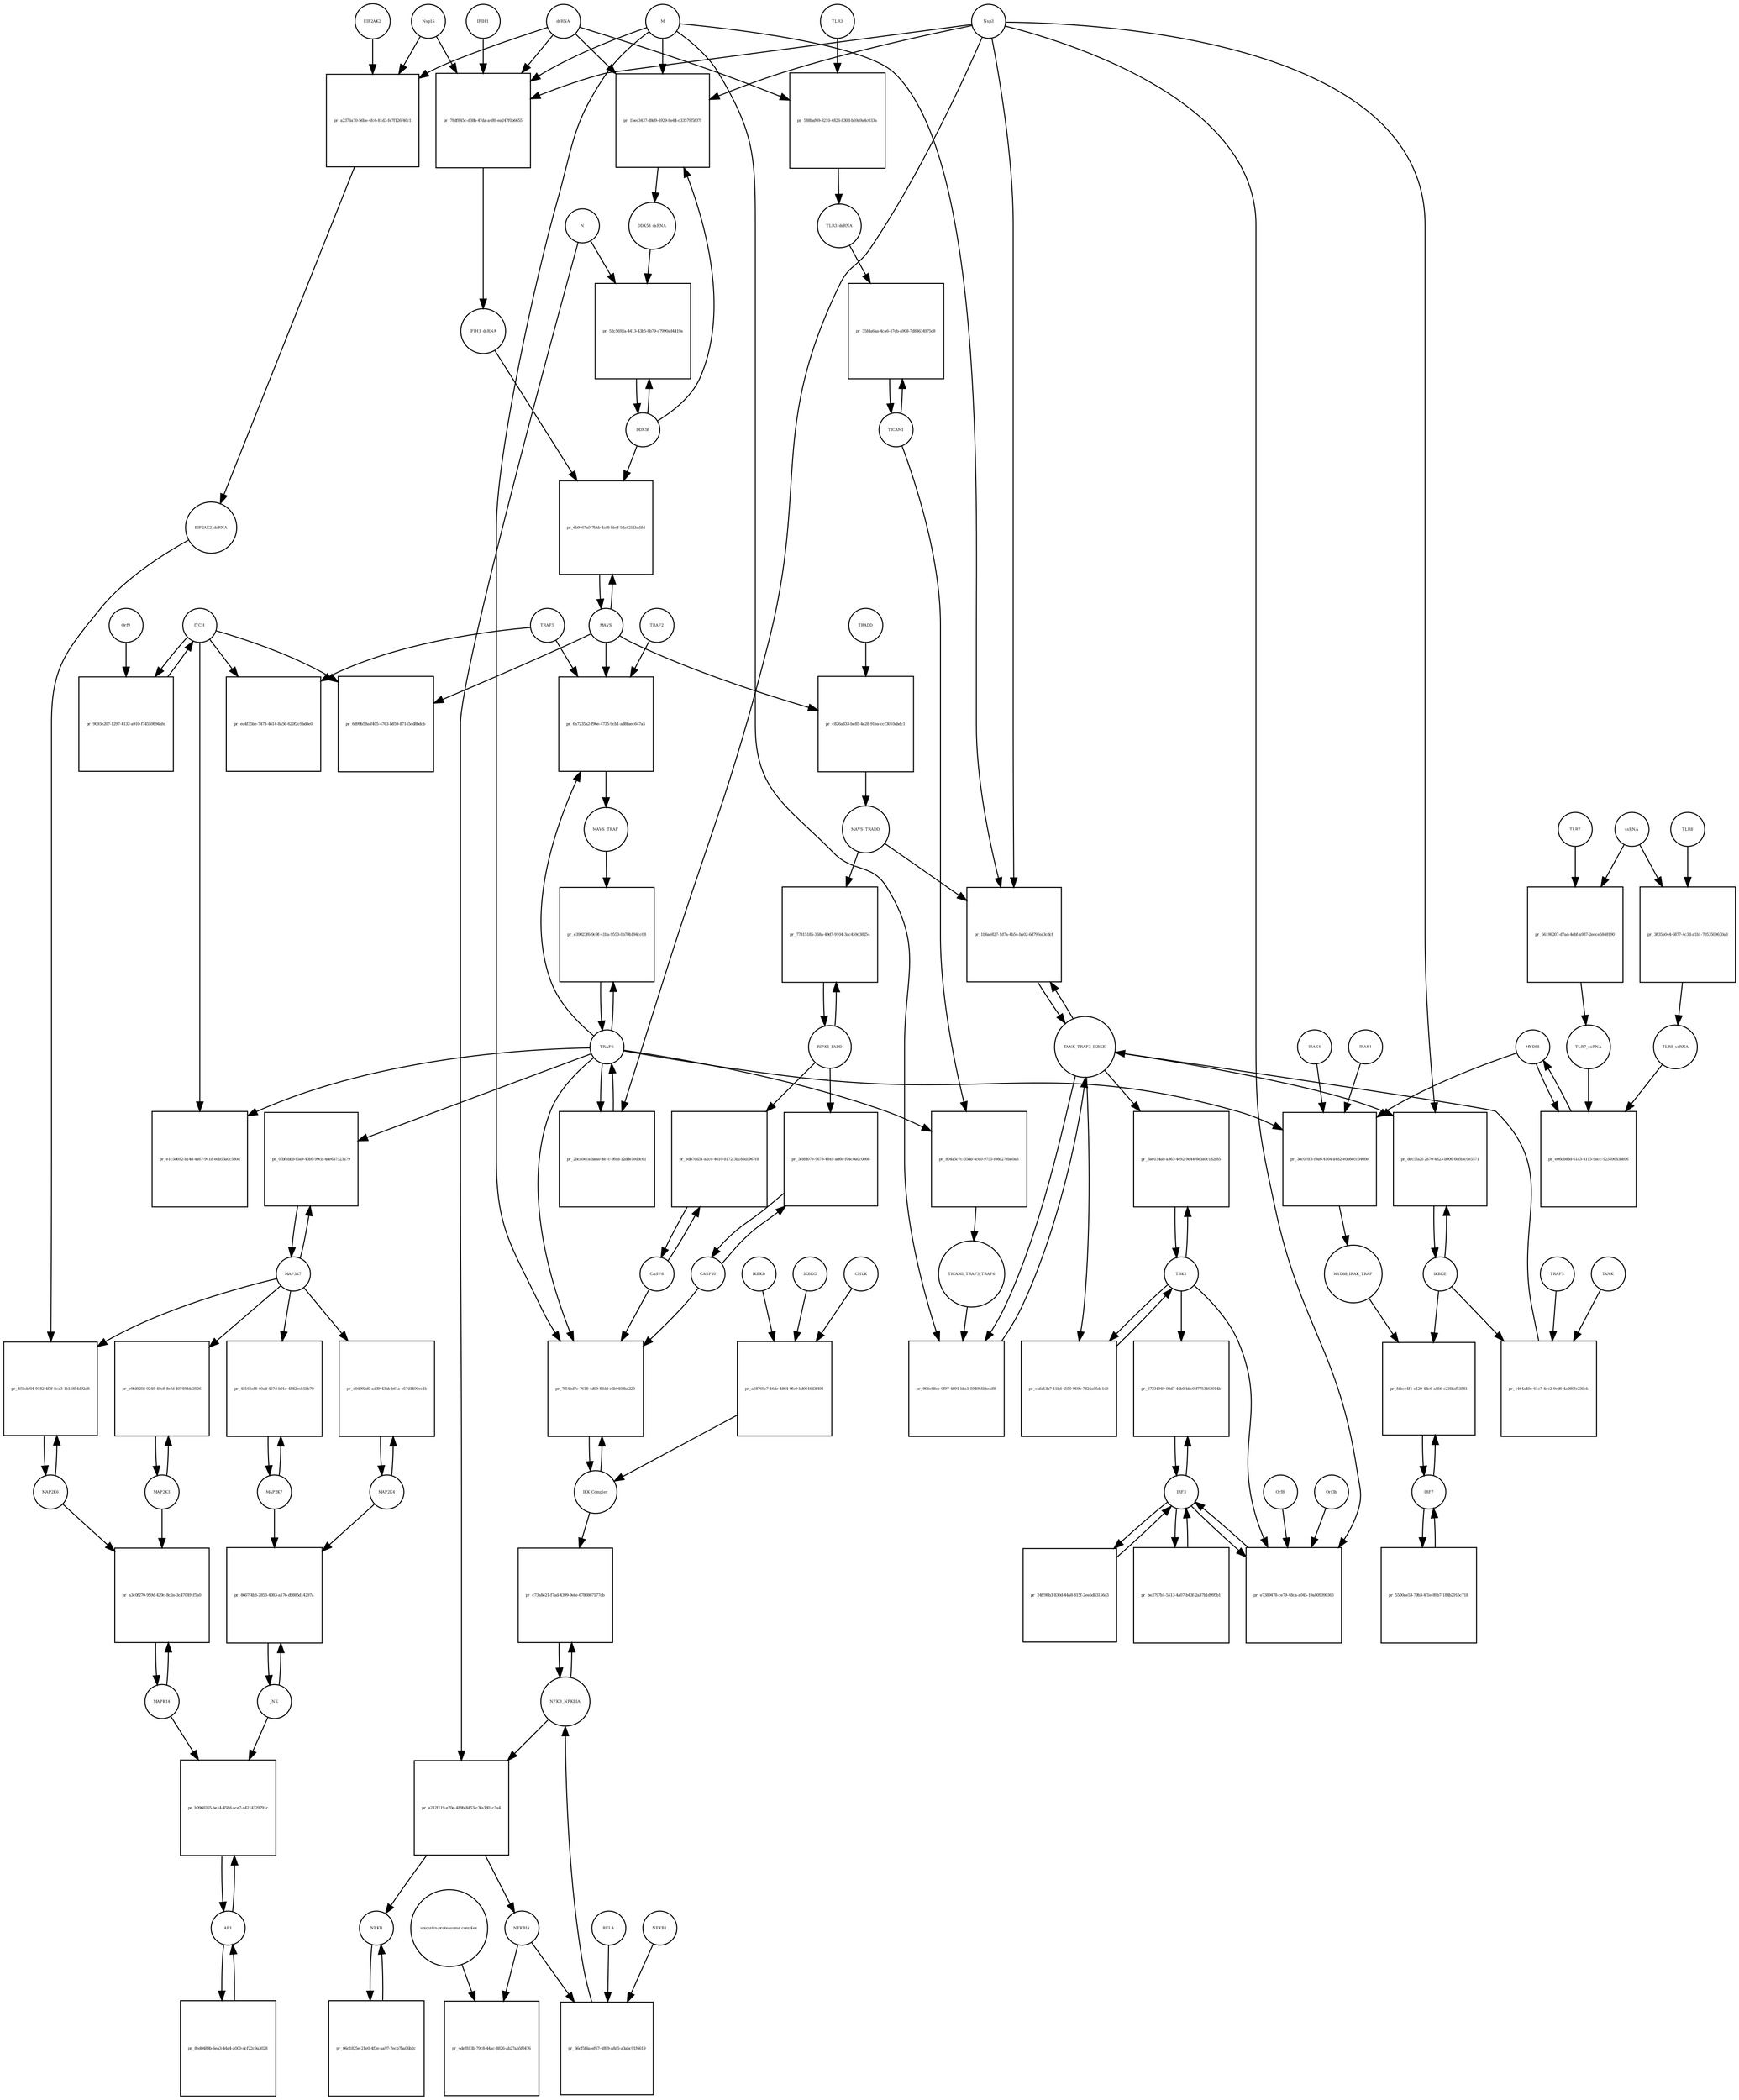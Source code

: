 strict digraph  {
dsRNA [annotation="", bipartite=0, cls="nucleic acid feature", fontsize=4, label=dsRNA, shape=circle];
"pr_1bec3437-d8d9-4929-8e44-c33579f5f37f" [annotation="", bipartite=1, cls=process, fontsize=4, label="pr_1bec3437-d8d9-4929-8e44-c33579f5f37f", shape=square];
DDX58_dsRNA [annotation="", bipartite=0, cls=complex, fontsize=4, label=DDX58_dsRNA, shape=circle];
M [annotation=urn_miriam_ncbiprotein_1796318601, bipartite=0, cls=macromolecule, fontsize=4, label=M, shape=circle];
Nsp3 [annotation=urn_miriam_ncbiprotein_1802476807, bipartite=0, cls=macromolecule, fontsize=4, label=Nsp3, shape=circle];
DDX58 [annotation=urn_miriam_hgnc_19102, bipartite=0, cls=macromolecule, fontsize=4, label=DDX58, shape=circle];
"pr_78df845c-d38b-47da-a489-ea247f0b6655" [annotation="", bipartite=1, cls=process, fontsize=4, label="pr_78df845c-d38b-47da-a489-ea247f0b6655", shape=square];
IFIH1_dsRNA [annotation="", bipartite=0, cls=complex, fontsize=4, label=IFIH1_dsRNA, shape=circle];
Nsp15 [annotation=urn_miriam_ncbiprotein_1802476818, bipartite=0, cls=macromolecule, fontsize=4, label=Nsp15, shape=circle];
IFIH1 [annotation=urn_miriam_hgnc_18873, bipartite=0, cls=macromolecule, fontsize=4, label=IFIH1, shape=circle];
"pr_52c5692a-4413-43b5-8b79-c7990ad4419a" [annotation="", bipartite=1, cls=process, fontsize=4, label="pr_52c5692a-4413-43b5-8b79-c7990ad4419a", shape=square];
N [annotation=urn_miriam_ncbiprotein_1798174255, bipartite=0, cls=macromolecule, fontsize=4, label=N, shape=circle];
MAVS [annotation=urn_miriam_hgnc_29233, bipartite=0, cls="macromolecule multimer", fontsize=4, label=MAVS, shape=circle];
"pr_6b9467a0-7bbb-4af8-bbef-5da6211ba5fd" [annotation="", bipartite=1, cls=process, fontsize=4, label="pr_6b9467a0-7bbb-4af8-bbef-5da6211ba5fd", shape=square];
NFKB [annotation="", bipartite=0, cls=complex, fontsize=4, label=NFKB, shape=circle];
"pr_06c1825e-21e0-4f2e-aa97-7ecb7ba06b2c" [annotation="", bipartite=1, cls=process, fontsize=4, label="pr_06c1825e-21e0-4f2e-aa97-7ecb7ba06b2c", shape=square];
NFKBIA [annotation=urn_miriam_hgnc_7797, bipartite=0, cls=macromolecule, fontsize=4, label=NFKBIA, shape=circle];
"pr_4def813b-79c8-44ac-8826-ab27ab5f0476" [annotation="", bipartite=1, cls=process, fontsize=4, label="pr_4def813b-79c8-44ac-8826-ab27ab5f0476", shape=square];
"ubiquitin-proteasome complex" [annotation="", bipartite=0, cls=complex, fontsize=4, label="ubiquitin-proteasome complex", shape=circle];
IRF3 [annotation=urn_miriam_hgnc_6118, bipartite=0, cls="macromolecule multimer", fontsize=4, label=IRF3, shape=circle];
"pr_67234949-08d7-46b0-bbc0-f7753463014b" [annotation="", bipartite=1, cls=process, fontsize=4, label="pr_67234949-08d7-46b0-bbc0-f7753463014b", shape=square];
TBK1 [annotation="", bipartite=0, cls=macromolecule, fontsize=4, label=TBK1, shape=circle];
"pr_24ff98b3-830d-44a8-815f-2ee5d83156d3" [annotation="", bipartite=1, cls=process, fontsize=4, label="pr_24ff98b3-830d-44a8-815f-2ee5d83156d3", shape=square];
"pr_e7389478-ce79-48ca-a045-19a809090366" [annotation="", bipartite=1, cls=process, fontsize=4, label="pr_e7389478-ce79-48ca-a045-19a809090366", shape=square];
Orf3b [annotation=urn_miriam_uniprot_P59633, bipartite=0, cls=macromolecule, fontsize=4, label=Orf3b, shape=circle];
Orf8 [annotation=urn_miriam_ncbiprotein_1796318604, bipartite=0, cls=macromolecule, fontsize=4, label=Orf8, shape=circle];
IRF7 [annotation=urn_miriam_hgnc_6122, bipartite=0, cls="macromolecule multimer", fontsize=4, label=IRF7, shape=circle];
"pr_fdbce4f1-c120-4dc6-a856-c235faf53581" [annotation="", bipartite=1, cls=process, fontsize=4, label="pr_fdbce4f1-c120-4dc6-a856-c235faf53581", shape=square];
IKBKE [annotation=urn_miriam_hgnc_14552, bipartite=0, cls=macromolecule, fontsize=4, label=IKBKE, shape=circle];
MYD88_IRAK_TRAF [annotation="", bipartite=0, cls=complex, fontsize=4, label=MYD88_IRAK_TRAF, shape=circle];
"pr_be3797b1-5513-4a07-b43f-2a37b1d995b1" [annotation="", bipartite=1, cls=process, fontsize=4, label="pr_be3797b1-5513-4a07-b43f-2a37b1d995b1", shape=square];
"pr_5500ae53-79b3-4f1e-89b7-184b2915c718" [annotation="", bipartite=1, cls=process, fontsize=4, label="pr_5500ae53-79b3-4f1e-89b7-184b2915c718", shape=square];
TRAF6 [annotation=urn_miriam_hgnc_12036, bipartite=0, cls=macromolecule, fontsize=4, label=TRAF6, shape=circle];
"pr_e39023f6-9c9f-41ba-9550-0b70b194cc08" [annotation="", bipartite=1, cls=process, fontsize=4, label="pr_e39023f6-9c9f-41ba-9550-0b70b194cc08", shape=square];
MAVS_TRAF [annotation="", bipartite=0, cls=complex, fontsize=4, label=MAVS_TRAF, shape=circle];
"pr_6d99b58a-f405-4763-b859-87145cd8bdcb" [annotation="", bipartite=1, cls=process, fontsize=4, label="pr_6d99b58a-f405-4763-b859-87145cd8bdcb", shape=square];
ITCH [annotation="", bipartite=0, cls=macromolecule, fontsize=4, label=ITCH, shape=circle];
TRAF5 [annotation=urn_miriam_hgnc_12035, bipartite=0, cls=macromolecule, fontsize=4, label=TRAF5, shape=circle];
"pr_ed4f35be-7473-4614-8a56-620f2c9bd8e0" [annotation="", bipartite=1, cls=process, fontsize=4, label="pr_ed4f35be-7473-4614-8a56-620f2c9bd8e0", shape=square];
"pr_e1c5d692-b14d-4a67-9418-edb55a0c580d" [annotation="", bipartite=1, cls=process, fontsize=4, label="pr_e1c5d692-b14d-4a67-9418-edb55a0c580d", shape=square];
TICAM1 [annotation=urn_miriam_hgnc_18348, bipartite=0, cls=macromolecule, fontsize=4, label=TICAM1, shape=circle];
"pr_35fda6aa-4ca6-47cb-a908-7d83634975d8" [annotation="", bipartite=1, cls=process, fontsize=4, label="pr_35fda6aa-4ca6-47cb-a908-7d83634975d8", shape=square];
TLR3_dsRNA [annotation="", bipartite=0, cls=complex, fontsize=4, label=TLR3_dsRNA, shape=circle];
TLR3 [annotation=urn_miriam_hgnc_11849, bipartite=0, cls="macromolecule multimer", fontsize=4, label=TLR3, shape=circle];
"pr_588baf69-8210-4826-830d-b59a9a4c033a" [annotation="", bipartite=1, cls=process, fontsize=4, label="pr_588baf69-8210-4826-830d-b59a9a4c033a", shape=square];
"pr_804a5c7c-55dd-4ce0-9755-f08c27eba0a5" [annotation="", bipartite=1, cls=process, fontsize=4, label="pr_804a5c7c-55dd-4ce0-9755-f08c27eba0a5", shape=square];
TICAM1_TRAF3_TRAF6 [annotation="", bipartite=0, cls=complex, fontsize=4, label=TICAM1_TRAF3_TRAF6, shape=circle];
TANK_TRAF3_IKBKE [annotation="", bipartite=0, cls=complex, fontsize=4, label=TANK_TRAF3_IKBKE, shape=circle];
"pr_906e88cc-0f97-4891-bba1-594955bbea88" [annotation="", bipartite=1, cls=process, fontsize=4, label="pr_906e88cc-0f97-4891-bba1-594955bbea88", shape=square];
"pr_6a0154a8-a363-4e92-9d44-6e3a0c182f85" [annotation="", bipartite=1, cls=process, fontsize=4, label="pr_6a0154a8-a363-4e92-9d44-6e3a0c182f85", shape=square];
"pr_dcc5fa2f-2870-4323-b906-6cf85c9e5571" [annotation="", bipartite=1, cls=process, fontsize=4, label="pr_dcc5fa2f-2870-4323-b906-6cf85c9e5571", shape=square];
MYD88 [annotation="", bipartite=0, cls=macromolecule, fontsize=4, label=MYD88, shape=circle];
"pr_38c07ff3-f9a6-4164-a482-e0b8ecc3400e" [annotation="", bipartite=1, cls=process, fontsize=4, label="pr_38c07ff3-f9a6-4164-a482-e0b8ecc3400e", shape=square];
IRAK1 [annotation=urn_miriam_hgnc_6112, bipartite=0, cls=macromolecule, fontsize=4, label=IRAK1, shape=circle];
IRAK4 [annotation=urn_miriam_hgnc_17967, bipartite=0, cls=macromolecule, fontsize=4, label=IRAK4, shape=circle];
TLR7 [annotation=urn_miriam_hgnc_15631, bipartite=0, cls=macromolecule, fontsize=4, label=TLR7, shape=circle];
"pr_56198207-d7ad-4ebf-a937-2edce5848190" [annotation="", bipartite=1, cls=process, fontsize=4, label="pr_56198207-d7ad-4ebf-a937-2edce5848190", shape=square];
TLR7_ssRNA [annotation="", bipartite=0, cls=complex, fontsize=4, label=TLR7_ssRNA, shape=circle];
ssRNA [annotation="", bipartite=0, cls="nucleic acid feature", fontsize=4, label=ssRNA, shape=circle];
TLR8 [annotation=urn_miriam_hgnc_15632, bipartite=0, cls=macromolecule, fontsize=4, label=TLR8, shape=circle];
"pr_3835e044-6877-4c3d-a1b1-7053509630a3" [annotation="", bipartite=1, cls=process, fontsize=4, label="pr_3835e044-6877-4c3d-a1b1-7053509630a3", shape=square];
TLR8_ssRNA [annotation="", bipartite=0, cls=complex, fontsize=4, label=TLR8_ssRNA, shape=circle];
"pr_e06cb48d-61a3-4115-9acc-92559083b896" [annotation="", bipartite=1, cls=process, fontsize=4, label="pr_e06cb48d-61a3-4115-9acc-92559083b896", shape=square];
MAP3K7 [annotation="", bipartite=0, cls=macromolecule, fontsize=4, label=MAP3K7, shape=circle];
"pr_0fbfebbb-f5a9-40b9-99cb-4de637523a79" [annotation="", bipartite=1, cls=process, fontsize=4, label="pr_0fbfebbb-f5a9-40b9-99cb-4de637523a79", shape=square];
TRAF2 [annotation=urn_miriam_hgnc_12032, bipartite=0, cls=macromolecule, fontsize=4, label=TRAF2, shape=circle];
"pr_6a7235a2-f96e-4735-9cb1-a88faec647a5" [annotation="", bipartite=1, cls=process, fontsize=4, label="pr_6a7235a2-f96e-4735-9cb1-a88faec647a5", shape=square];
"pr_9093e207-1297-4132-a910-f74559894afe" [annotation="", bipartite=1, cls=process, fontsize=4, label="pr_9093e207-1297-4132-a910-f74559894afe", shape=square];
Orf9 [annotation=urn_miriam_uniprot_P59636, bipartite=0, cls=macromolecule, fontsize=4, label=Orf9, shape=circle];
"pr_c826a833-bc85-4e28-91ea-ccf3010abdc1" [annotation="", bipartite=1, cls=process, fontsize=4, label="pr_c826a833-bc85-4e28-91ea-ccf3010abdc1", shape=square];
MAVS_TRADD [annotation="", bipartite=0, cls=complex, fontsize=4, label=MAVS_TRADD, shape=circle];
TRADD [annotation=urn_miriam_hgnc_12030, bipartite=0, cls=macromolecule, fontsize=4, label=TRADD, shape=circle];
"pr_2bca0eca-baae-4e1c-9fed-12dde1edbc61" [annotation="", bipartite=1, cls=process, fontsize=4, label="pr_2bca0eca-baae-4e1c-9fed-12dde1edbc61", shape=square];
AP1 [annotation="", bipartite=0, cls=complex, fontsize=4, label=AP1, shape=circle];
"pr_b0960265-be14-458d-ace7-a4214329791c" [annotation="", bipartite=1, cls=process, fontsize=4, label="pr_b0960265-be14-458d-ace7-a4214329791c", shape=square];
MAPK14 [annotation="", bipartite=0, cls=macromolecule, fontsize=4, label=MAPK14, shape=circle];
JNK [annotation="", bipartite=0, cls=complex, fontsize=4, label=JNK, shape=circle];
"pr_8607f4b6-2853-4083-a176-d9885d14297a" [annotation="", bipartite=1, cls=process, fontsize=4, label="pr_8607f4b6-2853-4083-a176-d9885d14297a", shape=square];
MAP2K7 [annotation="", bipartite=0, cls=macromolecule, fontsize=4, label=MAP2K7, shape=circle];
MAP2K4 [annotation="", bipartite=0, cls=macromolecule, fontsize=4, label=MAP2K4, shape=circle];
"pr_d04992d0-ad39-43bb-b61a-e57d1400ec1b" [annotation="", bipartite=1, cls=process, fontsize=4, label="pr_d04992d0-ad39-43bb-b61a-e57d1400ec1b", shape=square];
"pr_48165cf8-40ad-457d-b01e-4582ecb1bb70" [annotation="", bipartite=1, cls=process, fontsize=4, label="pr_48165cf8-40ad-457d-b01e-4582ecb1bb70", shape=square];
MAP2K3 [annotation="", bipartite=0, cls=macromolecule, fontsize=4, label=MAP2K3, shape=circle];
"pr_e9fd0258-0249-49c8-8efd-407493dd3526" [annotation="", bipartite=1, cls=process, fontsize=4, label="pr_e9fd0258-0249-49c8-8efd-407493dd3526", shape=square];
MAP2K6 [annotation="", bipartite=0, cls=macromolecule, fontsize=4, label=MAP2K6, shape=circle];
"pr_403cbf04-9182-4f2f-8ca3-1b15854d92a8" [annotation="", bipartite=1, cls=process, fontsize=4, label="pr_403cbf04-9182-4f2f-8ca3-1b15854d92a8", shape=square];
EIF2AK2_dsRNA [annotation="", bipartite=0, cls=complex, fontsize=4, label=EIF2AK2_dsRNA, shape=circle];
"pr_a2376a70-56be-4fc6-81d3-fe7f126f46c1" [annotation="", bipartite=1, cls=process, fontsize=4, label="pr_a2376a70-56be-4fc6-81d3-fe7f126f46c1", shape=square];
EIF2AK2 [annotation=urn_miriam_hgnc_9437, bipartite=0, cls=macromolecule, fontsize=4, label=EIF2AK2, shape=circle];
RIPK1_FADD [annotation="", bipartite=0, cls=complex, fontsize=4, label=RIPK1_FADD, shape=circle];
"pr_77815185-368a-49d7-9104-3ac459c38254" [annotation="", bipartite=1, cls=process, fontsize=4, label="pr_77815185-368a-49d7-9104-3ac459c38254", shape=square];
CASP8 [annotation="", bipartite=0, cls=macromolecule, fontsize=4, label=CASP8, shape=circle];
"pr_edb7dd31-a2cc-4610-8172-3b185d1967f8" [annotation="", bipartite=1, cls=process, fontsize=4, label="pr_edb7dd31-a2cc-4610-8172-3b185d1967f8", shape=square];
CASP10 [annotation="", bipartite=0, cls=macromolecule, fontsize=4, label=CASP10, shape=circle];
"pr_3f8fd07e-9673-4841-ad6c-f04c0a0c0e66" [annotation="", bipartite=1, cls=process, fontsize=4, label="pr_3f8fd07e-9673-4841-ad6c-f04c0a0c0e66", shape=square];
NFKB_NFKBIA [annotation="", bipartite=0, cls=complex, fontsize=4, label=NFKB_NFKBIA, shape=circle];
"pr_c73a8e21-f7ad-4399-9efe-6780867177db" [annotation="", bipartite=1, cls=process, fontsize=4, label="pr_c73a8e21-f7ad-4399-9efe-6780867177db", shape=square];
"IKK Complex" [annotation="", bipartite=0, cls=complex, fontsize=4, label="IKK Complex", shape=circle];
"pr_a212f119-e70e-489b-8453-c3fa3d01c3a4" [annotation="", bipartite=1, cls=process, fontsize=4, label="pr_a212f119-e70e-489b-8453-c3fa3d01c3a4", shape=square];
"pr_8ed0489b-6ea3-44a4-a000-dcf22c9a3028" [annotation="", bipartite=1, cls=process, fontsize=4, label="pr_8ed0489b-6ea3-44a4-a000-dcf22c9a3028", shape=square];
"pr_7f54bd7c-7618-4d09-83dd-e6b0403ba220" [annotation="", bipartite=1, cls=process, fontsize=4, label="pr_7f54bd7c-7618-4d09-83dd-e6b0403ba220", shape=square];
"pr_66cf5f6a-ef67-4899-a8d5-a3abc91f6619" [annotation="", bipartite=1, cls=process, fontsize=4, label="pr_66cf5f6a-ef67-4899-a8d5-a3abc91f6619", shape=square];
RELA [annotation="", bipartite=0, cls=macromolecule, fontsize=4, label=RELA, shape=circle];
NFKB1 [annotation="", bipartite=0, cls=macromolecule, fontsize=4, label=NFKB1, shape=circle];
IKBKG [annotation="", bipartite=0, cls=macromolecule, fontsize=4, label=IKBKG, shape=circle];
"pr_a58769c7-16de-4864-9fc9-bd0646d3f491" [annotation="", bipartite=1, cls=process, fontsize=4, label="pr_a58769c7-16de-4864-9fc9-bd0646d3f491", shape=square];
CHUK [annotation="", bipartite=0, cls=macromolecule, fontsize=4, label=CHUK, shape=circle];
IKBKB [annotation="", bipartite=0, cls=macromolecule, fontsize=4, label=IKBKB, shape=circle];
"pr_1b6ae827-1d7a-4b54-ba02-6d79fea3cdcf" [annotation="", bipartite=1, cls=process, fontsize=4, label="pr_1b6ae827-1d7a-4b54-ba02-6d79fea3cdcf", shape=square];
"pr_cafa13b7-11bd-4550-959b-7824a05de1d0" [annotation="", bipartite=1, cls=process, fontsize=4, label="pr_cafa13b7-11bd-4550-959b-7824a05de1d0", shape=square];
"pr_a3c0f270-959d-429c-8c2e-3c470491f5a0" [annotation="", bipartite=1, cls=process, fontsize=4, label="pr_a3c0f270-959d-429c-8c2e-3c470491f5a0", shape=square];
TRAF3 [annotation="", bipartite=0, cls=macromolecule, fontsize=4, label=TRAF3, shape=circle];
"pr_1464a40c-61c7-4ec2-9ed6-4a080fe230eb" [annotation="", bipartite=1, cls=process, fontsize=4, label="pr_1464a40c-61c7-4ec2-9ed6-4a080fe230eb", shape=square];
TANK [annotation="", bipartite=0, cls=macromolecule, fontsize=4, label=TANK, shape=circle];
dsRNA -> "pr_1bec3437-d8d9-4929-8e44-c33579f5f37f"  [annotation="", interaction_type=consumption];
dsRNA -> "pr_78df845c-d38b-47da-a489-ea247f0b6655"  [annotation="", interaction_type=consumption];
dsRNA -> "pr_588baf69-8210-4826-830d-b59a9a4c033a"  [annotation="", interaction_type=consumption];
dsRNA -> "pr_a2376a70-56be-4fc6-81d3-fe7f126f46c1"  [annotation="", interaction_type=consumption];
"pr_1bec3437-d8d9-4929-8e44-c33579f5f37f" -> DDX58_dsRNA  [annotation="", interaction_type=production];
DDX58_dsRNA -> "pr_52c5692a-4413-43b5-8b79-c7990ad4419a"  [annotation="urn_miriam_pubmed_25581309|urn_miriam_pubmed_28148787|urn_miriam_taxonomy_694009", interaction_type=catalysis];
M -> "pr_1bec3437-d8d9-4929-8e44-c33579f5f37f"  [annotation="urn_miriam_pubmed_20303872|urn_miriam_pubmed_19380580|urn_miriam_pubmed_31226023|urn_miriam_taxonomy_694009", interaction_type=inhibition];
M -> "pr_78df845c-d38b-47da-a489-ea247f0b6655"  [annotation="urn_miriam_pubmed_28484023|urn_miriam_pubmed_19380580|urn_miriam_pubmed_31226023|urn_miriam_taxonomy_694009", interaction_type=inhibition];
M -> "pr_906e88cc-0f97-4891-bba1-594955bbea88"  [annotation="urn_miriam_pubmed_19380580|urn_miriam_pubmed_19366914|urn_miriam_taxonomy_694009", interaction_type=inhibition];
M -> "pr_7f54bd7c-7618-4d09-83dd-e6b0403ba220"  [annotation="urn_miriam_pubmed_19366914|urn_miriam_pubmed_20303872|urn_miriam_pubmed_17705188|urn_miriam_pubmed_694009", interaction_type=inhibition];
M -> "pr_1b6ae827-1d7a-4b54-ba02-6d79fea3cdcf"  [annotation="urn_miriam_pubmed_19366914|urn_miriam_pubmed_27164085|urn_miriam_pubmed_19380580|urn_miriam_taxonomy_694009", interaction_type=inhibition];
Nsp3 -> "pr_1bec3437-d8d9-4929-8e44-c33579f5f37f"  [annotation="urn_miriam_pubmed_20303872|urn_miriam_pubmed_19380580|urn_miriam_pubmed_31226023|urn_miriam_taxonomy_694009", interaction_type=inhibition];
Nsp3 -> "pr_78df845c-d38b-47da-a489-ea247f0b6655"  [annotation="urn_miriam_pubmed_28484023|urn_miriam_pubmed_19380580|urn_miriam_pubmed_31226023|urn_miriam_taxonomy_694009", interaction_type=inhibition];
Nsp3 -> "pr_e7389478-ce79-48ca-a045-19a809090366"  [annotation="urn_miriam_pubmed_17761676|urn_miriam_pubmed_31226023|urn_miriam_taxonomy_694009", interaction_type=inhibition];
Nsp3 -> "pr_dcc5fa2f-2870-4323-b906-6cf85c9e5571"  [annotation="urn_miriam_pubmed_20303872|urn_miriam_pubmed_31226023|urn_miriam_taxonomy_694009", interaction_type=inhibition];
Nsp3 -> "pr_2bca0eca-baae-4e1c-9fed-12dde1edbc61"  [annotation="urn_miriam_pubmed_27164085|urn_miriam_taxonomy_694009", interaction_type=catalysis];
Nsp3 -> "pr_1b6ae827-1d7a-4b54-ba02-6d79fea3cdcf"  [annotation="urn_miriam_pubmed_19366914|urn_miriam_pubmed_27164085|urn_miriam_pubmed_19380580|urn_miriam_taxonomy_694009", interaction_type=inhibition];
DDX58 -> "pr_1bec3437-d8d9-4929-8e44-c33579f5f37f"  [annotation="", interaction_type=consumption];
DDX58 -> "pr_52c5692a-4413-43b5-8b79-c7990ad4419a"  [annotation="", interaction_type=consumption];
DDX58 -> "pr_6b9467a0-7bbb-4af8-bbef-5da6211ba5fd"  [annotation=urn_miriam_pubmed_25581309, interaction_type=catalysis];
"pr_78df845c-d38b-47da-a489-ea247f0b6655" -> IFIH1_dsRNA  [annotation="", interaction_type=production];
IFIH1_dsRNA -> "pr_6b9467a0-7bbb-4af8-bbef-5da6211ba5fd"  [annotation=urn_miriam_pubmed_25581309, interaction_type=catalysis];
Nsp15 -> "pr_78df845c-d38b-47da-a489-ea247f0b6655"  [annotation="urn_miriam_pubmed_28484023|urn_miriam_pubmed_19380580|urn_miriam_pubmed_31226023|urn_miriam_taxonomy_694009", interaction_type=inhibition];
Nsp15 -> "pr_a2376a70-56be-4fc6-81d3-fe7f126f46c1"  [annotation="urn_miriam_pubmed_28484023|urn_miriam_pubmed_19366914|urn_miriam_taxonomy_694009", interaction_type=inhibition];
IFIH1 -> "pr_78df845c-d38b-47da-a489-ea247f0b6655"  [annotation="", interaction_type=consumption];
"pr_52c5692a-4413-43b5-8b79-c7990ad4419a" -> DDX58  [annotation="", interaction_type=production];
N -> "pr_52c5692a-4413-43b5-8b79-c7990ad4419a"  [annotation="urn_miriam_pubmed_25581309|urn_miriam_pubmed_28148787|urn_miriam_taxonomy_694009", interaction_type=inhibition];
N -> "pr_a212f119-e70e-489b-8453-c3fa3d01c3a4"  [annotation="urn_miriam_pubmed_16143815|urn_miriam_taxonomy_694009", interaction_type=stimulation];
MAVS -> "pr_6b9467a0-7bbb-4af8-bbef-5da6211ba5fd"  [annotation="", interaction_type=consumption];
MAVS -> "pr_6d99b58a-f405-4763-b859-87145cd8bdcb"  [annotation="", interaction_type=consumption];
MAVS -> "pr_6a7235a2-f96e-4735-9cb1-a88faec647a5"  [annotation="", interaction_type=consumption];
MAVS -> "pr_c826a833-bc85-4e28-91ea-ccf3010abdc1"  [annotation="", interaction_type=consumption];
"pr_6b9467a0-7bbb-4af8-bbef-5da6211ba5fd" -> MAVS  [annotation="", interaction_type=production];
NFKB -> "pr_06c1825e-21e0-4f2e-aa97-7ecb7ba06b2c"  [annotation="", interaction_type=consumption];
"pr_06c1825e-21e0-4f2e-aa97-7ecb7ba06b2c" -> NFKB  [annotation="", interaction_type=production];
NFKBIA -> "pr_4def813b-79c8-44ac-8826-ab27ab5f0476"  [annotation="", interaction_type=consumption];
NFKBIA -> "pr_66cf5f6a-ef67-4899-a8d5-a3abc91f6619"  [annotation="", interaction_type=consumption];
"ubiquitin-proteasome complex" -> "pr_4def813b-79c8-44ac-8826-ab27ab5f0476"  [annotation=urn_miriam_pubmed_20303872, interaction_type=catalysis];
IRF3 -> "pr_67234949-08d7-46b0-bbc0-f7753463014b"  [annotation="", interaction_type=consumption];
IRF3 -> "pr_24ff98b3-830d-44a8-815f-2ee5d83156d3"  [annotation="", interaction_type=consumption];
IRF3 -> "pr_e7389478-ce79-48ca-a045-19a809090366"  [annotation="", interaction_type=consumption];
IRF3 -> "pr_be3797b1-5513-4a07-b43f-2a37b1d995b1"  [annotation="", interaction_type=consumption];
"pr_67234949-08d7-46b0-bbc0-f7753463014b" -> IRF3  [annotation="", interaction_type=production];
TBK1 -> "pr_67234949-08d7-46b0-bbc0-f7753463014b"  [annotation=urn_miriam_pubmed_25581309, interaction_type=catalysis];
TBK1 -> "pr_e7389478-ce79-48ca-a045-19a809090366"  [annotation="urn_miriam_pubmed_17761676|urn_miriam_pubmed_31226023|urn_miriam_taxonomy_694009", interaction_type=catalysis];
TBK1 -> "pr_6a0154a8-a363-4e92-9d44-6e3a0c182f85"  [annotation="", interaction_type=consumption];
TBK1 -> "pr_cafa13b7-11bd-4550-959b-7824a05de1d0"  [annotation="", interaction_type=consumption];
"pr_24ff98b3-830d-44a8-815f-2ee5d83156d3" -> IRF3  [annotation="", interaction_type=production];
"pr_e7389478-ce79-48ca-a045-19a809090366" -> IRF3  [annotation="", interaction_type=production];
Orf3b -> "pr_e7389478-ce79-48ca-a045-19a809090366"  [annotation="urn_miriam_pubmed_17761676|urn_miriam_pubmed_31226023|urn_miriam_taxonomy_694009", interaction_type=inhibition];
Orf8 -> "pr_e7389478-ce79-48ca-a045-19a809090366"  [annotation="urn_miriam_pubmed_17761676|urn_miriam_pubmed_31226023|urn_miriam_taxonomy_694009", interaction_type=inhibition];
IRF7 -> "pr_fdbce4f1-c120-4dc6-a856-c235faf53581"  [annotation="", interaction_type=consumption];
IRF7 -> "pr_5500ae53-79b3-4f1e-89b7-184b2915c718"  [annotation="", interaction_type=consumption];
"pr_fdbce4f1-c120-4dc6-a856-c235faf53581" -> IRF7  [annotation="", interaction_type=production];
IKBKE -> "pr_fdbce4f1-c120-4dc6-a856-c235faf53581"  [annotation=urn_miriam_pubmed_20303872, interaction_type=catalysis];
IKBKE -> "pr_dcc5fa2f-2870-4323-b906-6cf85c9e5571"  [annotation="", interaction_type=consumption];
IKBKE -> "pr_1464a40c-61c7-4ec2-9ed6-4a080fe230eb"  [annotation="", interaction_type=consumption];
MYD88_IRAK_TRAF -> "pr_fdbce4f1-c120-4dc6-a856-c235faf53581"  [annotation=urn_miriam_pubmed_20303872, interaction_type=catalysis];
"pr_be3797b1-5513-4a07-b43f-2a37b1d995b1" -> IRF3  [annotation="", interaction_type=production];
"pr_5500ae53-79b3-4f1e-89b7-184b2915c718" -> IRF7  [annotation="", interaction_type=production];
TRAF6 -> "pr_e39023f6-9c9f-41ba-9550-0b70b194cc08"  [annotation="", interaction_type=consumption];
TRAF6 -> "pr_e1c5d692-b14d-4a67-9418-edb55a0c580d"  [annotation="", interaction_type=consumption];
TRAF6 -> "pr_804a5c7c-55dd-4ce0-9755-f08c27eba0a5"  [annotation="", interaction_type=consumption];
TRAF6 -> "pr_38c07ff3-f9a6-4164-a482-e0b8ecc3400e"  [annotation="", interaction_type=consumption];
TRAF6 -> "pr_0fbfebbb-f5a9-40b9-99cb-4de637523a79"  [annotation=urn_miriam_pubmed_19366914, interaction_type=stimulation];
TRAF6 -> "pr_6a7235a2-f96e-4735-9cb1-a88faec647a5"  [annotation="", interaction_type=consumption];
TRAF6 -> "pr_2bca0eca-baae-4e1c-9fed-12dde1edbc61"  [annotation="", interaction_type=consumption];
TRAF6 -> "pr_7f54bd7c-7618-4d09-83dd-e6b0403ba220"  [annotation="urn_miriam_pubmed_19366914|urn_miriam_pubmed_20303872|urn_miriam_pubmed_17705188|urn_miriam_pubmed_694009", interaction_type=stimulation];
"pr_e39023f6-9c9f-41ba-9550-0b70b194cc08" -> TRAF6  [annotation="", interaction_type=production];
MAVS_TRAF -> "pr_e39023f6-9c9f-41ba-9550-0b70b194cc08"  [annotation=urn_miriam_pubmed_19366914, interaction_type=catalysis];
ITCH -> "pr_6d99b58a-f405-4763-b859-87145cd8bdcb"  [annotation=urn_miriam_pubmed_25135833, interaction_type=catalysis];
ITCH -> "pr_ed4f35be-7473-4614-8a56-620f2c9bd8e0"  [annotation=urn_miriam_pubmed_25135833, interaction_type=catalysis];
ITCH -> "pr_e1c5d692-b14d-4a67-9418-edb55a0c580d"  [annotation=urn_miriam_pubmed_25135833, interaction_type=catalysis];
ITCH -> "pr_9093e207-1297-4132-a910-f74559894afe"  [annotation="", interaction_type=consumption];
TRAF5 -> "pr_ed4f35be-7473-4614-8a56-620f2c9bd8e0"  [annotation="", interaction_type=consumption];
TRAF5 -> "pr_6a7235a2-f96e-4735-9cb1-a88faec647a5"  [annotation="", interaction_type=consumption];
TICAM1 -> "pr_35fda6aa-4ca6-47cb-a908-7d83634975d8"  [annotation="", interaction_type=consumption];
TICAM1 -> "pr_804a5c7c-55dd-4ce0-9755-f08c27eba0a5"  [annotation="", interaction_type=consumption];
"pr_35fda6aa-4ca6-47cb-a908-7d83634975d8" -> TICAM1  [annotation="", interaction_type=production];
TLR3_dsRNA -> "pr_35fda6aa-4ca6-47cb-a908-7d83634975d8"  [annotation=urn_miriam_pubmed_20303872, interaction_type=stimulation];
TLR3 -> "pr_588baf69-8210-4826-830d-b59a9a4c033a"  [annotation="", interaction_type=consumption];
"pr_588baf69-8210-4826-830d-b59a9a4c033a" -> TLR3_dsRNA  [annotation="", interaction_type=production];
"pr_804a5c7c-55dd-4ce0-9755-f08c27eba0a5" -> TICAM1_TRAF3_TRAF6  [annotation="", interaction_type=production];
TICAM1_TRAF3_TRAF6 -> "pr_906e88cc-0f97-4891-bba1-594955bbea88"  [annotation="urn_miriam_pubmed_19380580|urn_miriam_pubmed_19366914|urn_miriam_taxonomy_694009", interaction_type=stimulation];
TANK_TRAF3_IKBKE -> "pr_906e88cc-0f97-4891-bba1-594955bbea88"  [annotation="", interaction_type=consumption];
TANK_TRAF3_IKBKE -> "pr_6a0154a8-a363-4e92-9d44-6e3a0c182f85"  [annotation=urn_miriam_pubmed_20303872, interaction_type=stimulation];
TANK_TRAF3_IKBKE -> "pr_dcc5fa2f-2870-4323-b906-6cf85c9e5571"  [annotation="urn_miriam_pubmed_20303872|urn_miriam_pubmed_31226023|urn_miriam_taxonomy_694009", interaction_type=stimulation];
TANK_TRAF3_IKBKE -> "pr_1b6ae827-1d7a-4b54-ba02-6d79fea3cdcf"  [annotation="", interaction_type=consumption];
TANK_TRAF3_IKBKE -> "pr_cafa13b7-11bd-4550-959b-7824a05de1d0"  [annotation=urn_miriam_pubmed_19366914, interaction_type=stimulation];
"pr_906e88cc-0f97-4891-bba1-594955bbea88" -> TANK_TRAF3_IKBKE  [annotation="", interaction_type=production];
"pr_6a0154a8-a363-4e92-9d44-6e3a0c182f85" -> TBK1  [annotation="", interaction_type=production];
"pr_dcc5fa2f-2870-4323-b906-6cf85c9e5571" -> IKBKE  [annotation="", interaction_type=production];
MYD88 -> "pr_38c07ff3-f9a6-4164-a482-e0b8ecc3400e"  [annotation="", interaction_type=consumption];
MYD88 -> "pr_e06cb48d-61a3-4115-9acc-92559083b896"  [annotation="", interaction_type=consumption];
"pr_38c07ff3-f9a6-4164-a482-e0b8ecc3400e" -> MYD88_IRAK_TRAF  [annotation="", interaction_type=production];
IRAK1 -> "pr_38c07ff3-f9a6-4164-a482-e0b8ecc3400e"  [annotation="", interaction_type=consumption];
IRAK4 -> "pr_38c07ff3-f9a6-4164-a482-e0b8ecc3400e"  [annotation="", interaction_type=consumption];
TLR7 -> "pr_56198207-d7ad-4ebf-a937-2edce5848190"  [annotation="", interaction_type=consumption];
"pr_56198207-d7ad-4ebf-a937-2edce5848190" -> TLR7_ssRNA  [annotation="", interaction_type=production];
TLR7_ssRNA -> "pr_e06cb48d-61a3-4115-9acc-92559083b896"  [annotation=urn_miriam_pubmed_19366914, interaction_type=stimulation];
ssRNA -> "pr_56198207-d7ad-4ebf-a937-2edce5848190"  [annotation="", interaction_type=consumption];
ssRNA -> "pr_3835e044-6877-4c3d-a1b1-7053509630a3"  [annotation="", interaction_type=consumption];
TLR8 -> "pr_3835e044-6877-4c3d-a1b1-7053509630a3"  [annotation="", interaction_type=consumption];
"pr_3835e044-6877-4c3d-a1b1-7053509630a3" -> TLR8_ssRNA  [annotation="", interaction_type=production];
TLR8_ssRNA -> "pr_e06cb48d-61a3-4115-9acc-92559083b896"  [annotation=urn_miriam_pubmed_19366914, interaction_type=stimulation];
"pr_e06cb48d-61a3-4115-9acc-92559083b896" -> MYD88  [annotation="", interaction_type=production];
MAP3K7 -> "pr_0fbfebbb-f5a9-40b9-99cb-4de637523a79"  [annotation="", interaction_type=consumption];
MAP3K7 -> "pr_d04992d0-ad39-43bb-b61a-e57d1400ec1b"  [annotation=urn_miriam_pubmed_19366914, interaction_type=catalysis];
MAP3K7 -> "pr_48165cf8-40ad-457d-b01e-4582ecb1bb70"  [annotation=urn_miriam_pubmed_19366914, interaction_type=catalysis];
MAP3K7 -> "pr_e9fd0258-0249-49c8-8efd-407493dd3526"  [annotation=urn_miriam_pubmed_19366914, interaction_type=catalysis];
MAP3K7 -> "pr_403cbf04-9182-4f2f-8ca3-1b15854d92a8"  [annotation=urn_miriam_pubmed_19366914, interaction_type=catalysis];
"pr_0fbfebbb-f5a9-40b9-99cb-4de637523a79" -> MAP3K7  [annotation="", interaction_type=production];
TRAF2 -> "pr_6a7235a2-f96e-4735-9cb1-a88faec647a5"  [annotation="", interaction_type=consumption];
"pr_6a7235a2-f96e-4735-9cb1-a88faec647a5" -> MAVS_TRAF  [annotation="", interaction_type=production];
"pr_9093e207-1297-4132-a910-f74559894afe" -> ITCH  [annotation="", interaction_type=production];
Orf9 -> "pr_9093e207-1297-4132-a910-f74559894afe"  [annotation="urn_miriam_pubmed_25135833|urn_miriam_taxonomy_694009", interaction_type=stimulation];
"pr_c826a833-bc85-4e28-91ea-ccf3010abdc1" -> MAVS_TRADD  [annotation="", interaction_type=production];
MAVS_TRADD -> "pr_77815185-368a-49d7-9104-3ac459c38254"  [annotation=urn_miriam_pubmed_19366914, interaction_type=stimulation];
MAVS_TRADD -> "pr_1b6ae827-1d7a-4b54-ba02-6d79fea3cdcf"  [annotation="urn_miriam_pubmed_19366914|urn_miriam_pubmed_27164085|urn_miriam_pubmed_19380580|urn_miriam_taxonomy_694009", interaction_type=stimulation];
TRADD -> "pr_c826a833-bc85-4e28-91ea-ccf3010abdc1"  [annotation="", interaction_type=consumption];
"pr_2bca0eca-baae-4e1c-9fed-12dde1edbc61" -> TRAF6  [annotation="", interaction_type=production];
AP1 -> "pr_b0960265-be14-458d-ace7-a4214329791c"  [annotation="", interaction_type=consumption];
AP1 -> "pr_8ed0489b-6ea3-44a4-a000-dcf22c9a3028"  [annotation="", interaction_type=consumption];
"pr_b0960265-be14-458d-ace7-a4214329791c" -> AP1  [annotation="", interaction_type=production];
MAPK14 -> "pr_b0960265-be14-458d-ace7-a4214329791c"  [annotation=urn_miriam_pubmed_19366914, interaction_type=stimulation];
MAPK14 -> "pr_a3c0f270-959d-429c-8c2e-3c470491f5a0"  [annotation="", interaction_type=consumption];
JNK -> "pr_b0960265-be14-458d-ace7-a4214329791c"  [annotation=urn_miriam_pubmed_19366914, interaction_type=stimulation];
JNK -> "pr_8607f4b6-2853-4083-a176-d9885d14297a"  [annotation="", interaction_type=consumption];
"pr_8607f4b6-2853-4083-a176-d9885d14297a" -> JNK  [annotation="", interaction_type=production];
MAP2K7 -> "pr_8607f4b6-2853-4083-a176-d9885d14297a"  [annotation=urn_miriam_pubmed_19366914, interaction_type=catalysis];
MAP2K7 -> "pr_48165cf8-40ad-457d-b01e-4582ecb1bb70"  [annotation="", interaction_type=consumption];
MAP2K4 -> "pr_8607f4b6-2853-4083-a176-d9885d14297a"  [annotation=urn_miriam_pubmed_19366914, interaction_type=catalysis];
MAP2K4 -> "pr_d04992d0-ad39-43bb-b61a-e57d1400ec1b"  [annotation="", interaction_type=consumption];
"pr_d04992d0-ad39-43bb-b61a-e57d1400ec1b" -> MAP2K4  [annotation="", interaction_type=production];
"pr_48165cf8-40ad-457d-b01e-4582ecb1bb70" -> MAP2K7  [annotation="", interaction_type=production];
MAP2K3 -> "pr_e9fd0258-0249-49c8-8efd-407493dd3526"  [annotation="", interaction_type=consumption];
MAP2K3 -> "pr_a3c0f270-959d-429c-8c2e-3c470491f5a0"  [annotation=urn_miriam_pubmed_19366914, interaction_type=catalysis];
"pr_e9fd0258-0249-49c8-8efd-407493dd3526" -> MAP2K3  [annotation="", interaction_type=production];
MAP2K6 -> "pr_403cbf04-9182-4f2f-8ca3-1b15854d92a8"  [annotation="", interaction_type=consumption];
MAP2K6 -> "pr_a3c0f270-959d-429c-8c2e-3c470491f5a0"  [annotation=urn_miriam_pubmed_19366914, interaction_type=catalysis];
"pr_403cbf04-9182-4f2f-8ca3-1b15854d92a8" -> MAP2K6  [annotation="", interaction_type=production];
EIF2AK2_dsRNA -> "pr_403cbf04-9182-4f2f-8ca3-1b15854d92a8"  [annotation=urn_miriam_pubmed_19366914, interaction_type=stimulation];
"pr_a2376a70-56be-4fc6-81d3-fe7f126f46c1" -> EIF2AK2_dsRNA  [annotation="", interaction_type=production];
EIF2AK2 -> "pr_a2376a70-56be-4fc6-81d3-fe7f126f46c1"  [annotation="", interaction_type=consumption];
RIPK1_FADD -> "pr_77815185-368a-49d7-9104-3ac459c38254"  [annotation="", interaction_type=consumption];
RIPK1_FADD -> "pr_edb7dd31-a2cc-4610-8172-3b185d1967f8"  [annotation=urn_miriam_pubmed_19366914, interaction_type=stimulation];
RIPK1_FADD -> "pr_3f8fd07e-9673-4841-ad6c-f04c0a0c0e66"  [annotation=urn_miriam_pubmed_20303872, interaction_type=stimulation];
"pr_77815185-368a-49d7-9104-3ac459c38254" -> RIPK1_FADD  [annotation="", interaction_type=production];
CASP8 -> "pr_edb7dd31-a2cc-4610-8172-3b185d1967f8"  [annotation="", interaction_type=consumption];
CASP8 -> "pr_7f54bd7c-7618-4d09-83dd-e6b0403ba220"  [annotation="urn_miriam_pubmed_19366914|urn_miriam_pubmed_20303872|urn_miriam_pubmed_17705188|urn_miriam_pubmed_694009", interaction_type=stimulation];
"pr_edb7dd31-a2cc-4610-8172-3b185d1967f8" -> CASP8  [annotation="", interaction_type=production];
CASP10 -> "pr_3f8fd07e-9673-4841-ad6c-f04c0a0c0e66"  [annotation="", interaction_type=consumption];
CASP10 -> "pr_7f54bd7c-7618-4d09-83dd-e6b0403ba220"  [annotation="urn_miriam_pubmed_19366914|urn_miriam_pubmed_20303872|urn_miriam_pubmed_17705188|urn_miriam_pubmed_694009", interaction_type=stimulation];
"pr_3f8fd07e-9673-4841-ad6c-f04c0a0c0e66" -> CASP10  [annotation="", interaction_type=production];
NFKB_NFKBIA -> "pr_c73a8e21-f7ad-4399-9efe-6780867177db"  [annotation="", interaction_type=consumption];
NFKB_NFKBIA -> "pr_a212f119-e70e-489b-8453-c3fa3d01c3a4"  [annotation="", interaction_type=consumption];
"pr_c73a8e21-f7ad-4399-9efe-6780867177db" -> NFKB_NFKBIA  [annotation="", interaction_type=production];
"IKK Complex" -> "pr_c73a8e21-f7ad-4399-9efe-6780867177db"  [annotation=urn_miriam_pubmed_19366914, interaction_type=catalysis];
"IKK Complex" -> "pr_7f54bd7c-7618-4d09-83dd-e6b0403ba220"  [annotation="", interaction_type=consumption];
"pr_a212f119-e70e-489b-8453-c3fa3d01c3a4" -> NFKB  [annotation="", interaction_type=production];
"pr_a212f119-e70e-489b-8453-c3fa3d01c3a4" -> NFKBIA  [annotation="", interaction_type=production];
"pr_8ed0489b-6ea3-44a4-a000-dcf22c9a3028" -> AP1  [annotation="", interaction_type=production];
"pr_7f54bd7c-7618-4d09-83dd-e6b0403ba220" -> "IKK Complex"  [annotation="", interaction_type=production];
"pr_66cf5f6a-ef67-4899-a8d5-a3abc91f6619" -> NFKB_NFKBIA  [annotation="", interaction_type=production];
RELA -> "pr_66cf5f6a-ef67-4899-a8d5-a3abc91f6619"  [annotation="", interaction_type=consumption];
NFKB1 -> "pr_66cf5f6a-ef67-4899-a8d5-a3abc91f6619"  [annotation="", interaction_type=consumption];
IKBKG -> "pr_a58769c7-16de-4864-9fc9-bd0646d3f491"  [annotation="", interaction_type=consumption];
"pr_a58769c7-16de-4864-9fc9-bd0646d3f491" -> "IKK Complex"  [annotation="", interaction_type=production];
CHUK -> "pr_a58769c7-16de-4864-9fc9-bd0646d3f491"  [annotation="", interaction_type=consumption];
IKBKB -> "pr_a58769c7-16de-4864-9fc9-bd0646d3f491"  [annotation="", interaction_type=consumption];
"pr_1b6ae827-1d7a-4b54-ba02-6d79fea3cdcf" -> TANK_TRAF3_IKBKE  [annotation="", interaction_type=production];
"pr_cafa13b7-11bd-4550-959b-7824a05de1d0" -> TBK1  [annotation="", interaction_type=production];
"pr_a3c0f270-959d-429c-8c2e-3c470491f5a0" -> MAPK14  [annotation="", interaction_type=production];
TRAF3 -> "pr_1464a40c-61c7-4ec2-9ed6-4a080fe230eb"  [annotation="", interaction_type=consumption];
"pr_1464a40c-61c7-4ec2-9ed6-4a080fe230eb" -> TANK_TRAF3_IKBKE  [annotation="", interaction_type=production];
TANK -> "pr_1464a40c-61c7-4ec2-9ed6-4a080fe230eb"  [annotation="", interaction_type=consumption];
}
